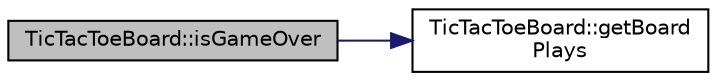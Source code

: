 digraph "TicTacToeBoard::isGameOver"
{
  edge [fontname="Helvetica",fontsize="10",labelfontname="Helvetica",labelfontsize="10"];
  node [fontname="Helvetica",fontsize="10",shape=record];
  rankdir="LR";
  Node1 [label="TicTacToeBoard::isGameOver",height=0.2,width=0.4,color="black", fillcolor="grey75", style="filled", fontcolor="black"];
  Node1 -> Node2 [color="midnightblue",fontsize="10",style="solid",fontname="Helvetica"];
  Node2 [label="TicTacToeBoard::getBoard\lPlays",height=0.2,width=0.4,color="black", fillcolor="white", style="filled",URL="$class_tic_tac_toe_board.html#a44b69d2be6ef2273d20f28e0e91af780"];
}

